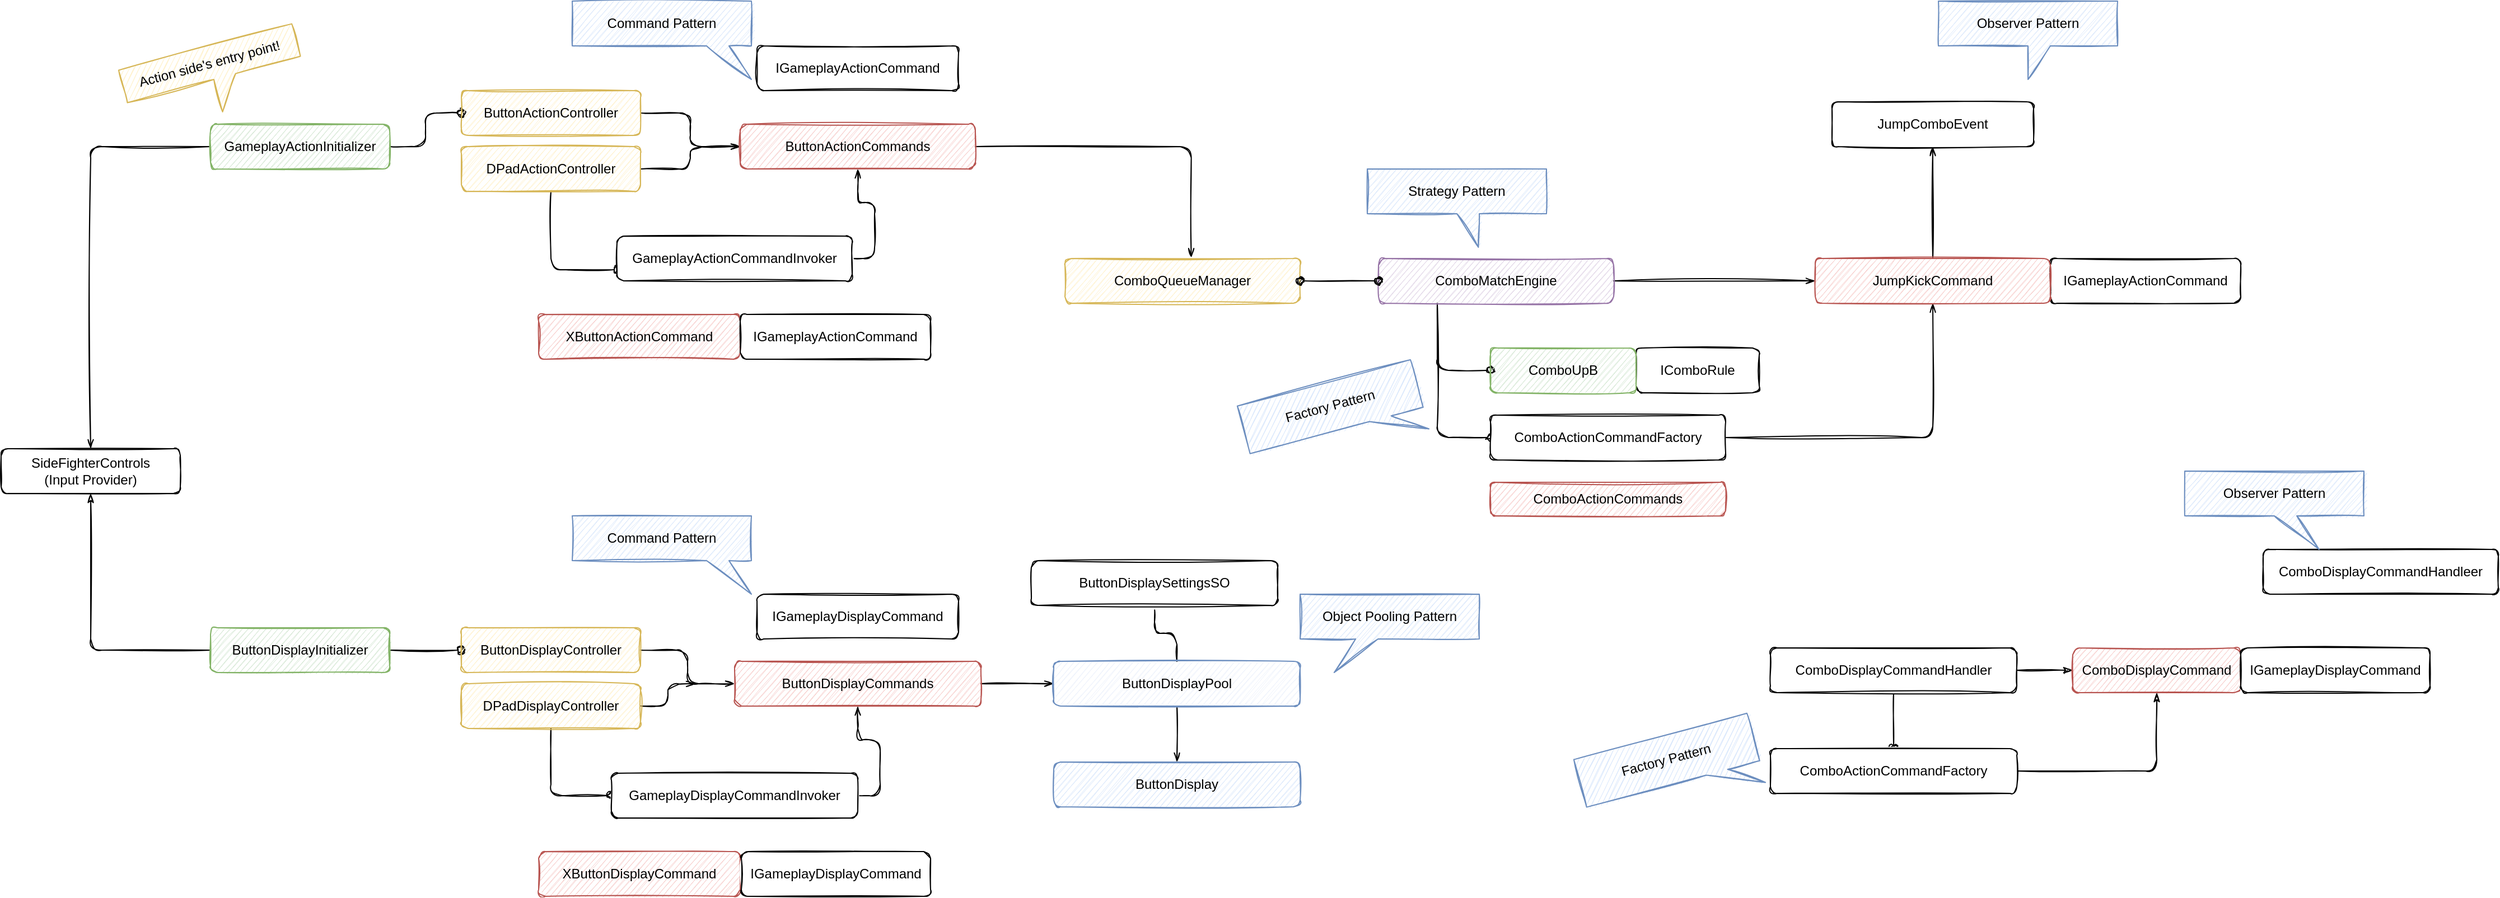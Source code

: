 <mxfile version="13.9.9" type="device"><diagram id="C5RBs43oDa-KdzZeNtuy" name="Page-1"><mxGraphModel dx="2370" dy="1357" grid="1" gridSize="10" guides="1" tooltips="1" connect="1" arrows="1" fold="1" page="1" pageScale="1" pageWidth="1169" pageHeight="827" math="0" shadow="0"><root><mxCell id="WIyWlLk6GJQsqaUBKTNV-0"/><mxCell id="WIyWlLk6GJQsqaUBKTNV-1" parent="WIyWlLk6GJQsqaUBKTNV-0"/><mxCell id="MxJTGwFMo9qw1nOyg80I-46" value="IGameplayActionCommand" style="rounded=1;whiteSpace=wrap;sketch=1;" vertex="1" parent="WIyWlLk6GJQsqaUBKTNV-1"><mxGeometry x="1880" y="240" width="170" height="40" as="geometry"/></mxCell><mxCell id="MxJTGwFMo9qw1nOyg80I-42" value="IComboRule" style="rounded=1;whiteSpace=wrap;sketch=1;" vertex="1" parent="WIyWlLk6GJQsqaUBKTNV-1"><mxGeometry x="1510" y="320" width="110" height="40" as="geometry"/></mxCell><mxCell id="MxJTGwFMo9qw1nOyg80I-54" style="edgeStyle=orthogonalEdgeStyle;rounded=1;sketch=1;orthogonalLoop=1;jettySize=auto;html=1;entryX=0;entryY=0.5;entryDx=0;entryDy=0;startArrow=none;startFill=0;endArrow=oval;endFill=1;" edge="1" parent="WIyWlLk6GJQsqaUBKTNV-1" source="MxJTGwFMo9qw1nOyg80I-0" target="MxJTGwFMo9qw1nOyg80I-1"><mxGeometry relative="1" as="geometry"/></mxCell><mxCell id="MxJTGwFMo9qw1nOyg80I-60" style="edgeStyle=orthogonalEdgeStyle;rounded=1;sketch=1;orthogonalLoop=1;jettySize=auto;html=1;startArrow=none;startFill=0;endArrow=openThin;endFill=0;" edge="1" parent="WIyWlLk6GJQsqaUBKTNV-1" source="MxJTGwFMo9qw1nOyg80I-0" target="MxJTGwFMo9qw1nOyg80I-4"><mxGeometry relative="1" as="geometry"/></mxCell><mxCell id="MxJTGwFMo9qw1nOyg80I-0" value="GameplayActionInitializer" style="rounded=1;whiteSpace=wrap;fillColor=#d5e8d4;strokeColor=#82b366;sketch=1;" vertex="1" parent="WIyWlLk6GJQsqaUBKTNV-1"><mxGeometry x="237" y="120" width="160" height="40" as="geometry"/></mxCell><mxCell id="MxJTGwFMo9qw1nOyg80I-55" style="edgeStyle=orthogonalEdgeStyle;rounded=1;sketch=1;orthogonalLoop=1;jettySize=auto;html=1;entryX=0;entryY=0.5;entryDx=0;entryDy=0;startArrow=none;startFill=0;endArrow=openThin;endFill=0;" edge="1" parent="WIyWlLk6GJQsqaUBKTNV-1" source="MxJTGwFMo9qw1nOyg80I-1" target="MxJTGwFMo9qw1nOyg80I-17"><mxGeometry relative="1" as="geometry"/></mxCell><mxCell id="MxJTGwFMo9qw1nOyg80I-1" value="ButtonActionController" style="rounded=1;whiteSpace=wrap;html=1;sketch=1;fillColor=#fff2cc;strokeColor=#d6b656;" vertex="1" parent="WIyWlLk6GJQsqaUBKTNV-1"><mxGeometry x="461" y="90" width="160" height="40" as="geometry"/></mxCell><mxCell id="MxJTGwFMo9qw1nOyg80I-56" style="edgeStyle=orthogonalEdgeStyle;rounded=1;sketch=1;orthogonalLoop=1;jettySize=auto;html=1;startArrow=none;startFill=0;endArrow=openThin;endFill=0;" edge="1" parent="WIyWlLk6GJQsqaUBKTNV-1" source="MxJTGwFMo9qw1nOyg80I-2"><mxGeometry relative="1" as="geometry"><mxPoint x="710" y="140" as="targetPoint"/></mxGeometry></mxCell><mxCell id="MxJTGwFMo9qw1nOyg80I-57" style="edgeStyle=orthogonalEdgeStyle;rounded=1;sketch=1;orthogonalLoop=1;jettySize=auto;html=1;entryX=0;entryY=0.75;entryDx=0;entryDy=0;startArrow=none;startFill=0;endArrow=oval;endFill=1;" edge="1" parent="WIyWlLk6GJQsqaUBKTNV-1" source="MxJTGwFMo9qw1nOyg80I-2" target="MxJTGwFMo9qw1nOyg80I-5"><mxGeometry relative="1" as="geometry"/></mxCell><mxCell id="MxJTGwFMo9qw1nOyg80I-2" value="DPadActionController" style="rounded=1;whiteSpace=wrap;sketch=1;fillColor=#fff2cc;strokeColor=#d6b656;" vertex="1" parent="WIyWlLk6GJQsqaUBKTNV-1"><mxGeometry x="461" y="140" width="160" height="40" as="geometry"/></mxCell><mxCell id="MxJTGwFMo9qw1nOyg80I-4" value="SideFighterControls&lt;br&gt;(Input Provider)" style="rounded=1;whiteSpace=wrap;html=1;sketch=1;" vertex="1" parent="WIyWlLk6GJQsqaUBKTNV-1"><mxGeometry x="50" y="410" width="160" height="40" as="geometry"/></mxCell><mxCell id="MxJTGwFMo9qw1nOyg80I-58" style="edgeStyle=orthogonalEdgeStyle;rounded=1;sketch=1;orthogonalLoop=1;jettySize=auto;html=1;entryX=0.5;entryY=1;entryDx=0;entryDy=0;startArrow=none;startFill=0;endArrow=openThin;endFill=0;exitX=1;exitY=0.5;exitDx=0;exitDy=0;" edge="1" parent="WIyWlLk6GJQsqaUBKTNV-1" source="MxJTGwFMo9qw1nOyg80I-5" target="MxJTGwFMo9qw1nOyg80I-17"><mxGeometry relative="1" as="geometry"/></mxCell><mxCell id="MxJTGwFMo9qw1nOyg80I-5" value="GameplayActionCommandInvoker" style="rounded=1;whiteSpace=wrap;sketch=1;" vertex="1" parent="WIyWlLk6GJQsqaUBKTNV-1"><mxGeometry x="600" y="220" width="210" height="40" as="geometry"/></mxCell><mxCell id="MxJTGwFMo9qw1nOyg80I-16" value="IGameplayActionCommand" style="rounded=1;whiteSpace=wrap;sketch=1;" vertex="1" parent="WIyWlLk6GJQsqaUBKTNV-1"><mxGeometry x="725" y="50" width="180" height="40" as="geometry"/></mxCell><mxCell id="MxJTGwFMo9qw1nOyg80I-36" style="edgeStyle=orthogonalEdgeStyle;rounded=1;sketch=1;orthogonalLoop=1;jettySize=auto;html=1;entryX=0.537;entryY=-0.022;entryDx=0;entryDy=0;entryPerimeter=0;startArrow=none;startFill=0;endArrow=openThin;endFill=0;" edge="1" parent="WIyWlLk6GJQsqaUBKTNV-1" source="MxJTGwFMo9qw1nOyg80I-17" target="MxJTGwFMo9qw1nOyg80I-35"><mxGeometry relative="1" as="geometry"/></mxCell><mxCell id="MxJTGwFMo9qw1nOyg80I-17" value="ButtonActionCommands" style="rounded=1;whiteSpace=wrap;sketch=1;fillColor=#f8cecc;strokeColor=#b85450;" vertex="1" parent="WIyWlLk6GJQsqaUBKTNV-1"><mxGeometry x="710" y="120" width="210" height="40" as="geometry"/></mxCell><mxCell id="MxJTGwFMo9qw1nOyg80I-21" value="Action side's entry point!" style="shape=callout;whiteSpace=wrap;html=1;perimeter=calloutPerimeter;rotation=-15;fillColor=#fff2cc;strokeColor=#d6b656;sketch=1;" vertex="1" parent="WIyWlLk6GJQsqaUBKTNV-1"><mxGeometry x="160" y="50" width="160" height="60" as="geometry"/></mxCell><mxCell id="MxJTGwFMo9qw1nOyg80I-29" value="XButtonActionCommand" style="rounded=1;whiteSpace=wrap;sketch=1;fillColor=#f8cecc;strokeColor=#b85450;" vertex="1" parent="WIyWlLk6GJQsqaUBKTNV-1"><mxGeometry x="530" y="290" width="180" height="40" as="geometry"/></mxCell><mxCell id="MxJTGwFMo9qw1nOyg80I-33" value="Command Pattern" style="shape=callout;whiteSpace=wrap;html=1;perimeter=calloutPerimeter;rotation=0;fillColor=#dae8fc;strokeColor=#6c8ebf;sketch=1;size=30;position=0.75;base=20;position2=1;" vertex="1" parent="WIyWlLk6GJQsqaUBKTNV-1"><mxGeometry x="560" y="10" width="160" height="70" as="geometry"/></mxCell><mxCell id="MxJTGwFMo9qw1nOyg80I-35" value="ComboQueueManager" style="rounded=1;whiteSpace=wrap;sketch=1;strokeColor=#d6b656;fillColor=#fff2cc;" vertex="1" parent="WIyWlLk6GJQsqaUBKTNV-1"><mxGeometry x="1000" y="240" width="210" height="40" as="geometry"/></mxCell><mxCell id="MxJTGwFMo9qw1nOyg80I-47" style="edgeStyle=orthogonalEdgeStyle;rounded=1;sketch=1;orthogonalLoop=1;jettySize=auto;html=1;entryX=0;entryY=0.5;entryDx=0;entryDy=0;startArrow=none;startFill=0;endArrow=openThin;endFill=0;" edge="1" parent="WIyWlLk6GJQsqaUBKTNV-1" source="MxJTGwFMo9qw1nOyg80I-37" target="MxJTGwFMo9qw1nOyg80I-45"><mxGeometry relative="1" as="geometry"/></mxCell><mxCell id="MxJTGwFMo9qw1nOyg80I-52" style="edgeStyle=orthogonalEdgeStyle;rounded=1;sketch=1;orthogonalLoop=1;jettySize=auto;html=1;exitX=0.25;exitY=1;exitDx=0;exitDy=0;entryX=0;entryY=0.5;entryDx=0;entryDy=0;startArrow=none;startFill=0;endArrow=oval;endFill=1;" edge="1" parent="WIyWlLk6GJQsqaUBKTNV-1" source="MxJTGwFMo9qw1nOyg80I-37" target="MxJTGwFMo9qw1nOyg80I-40"><mxGeometry relative="1" as="geometry"/></mxCell><mxCell id="MxJTGwFMo9qw1nOyg80I-53" style="edgeStyle=orthogonalEdgeStyle;rounded=1;sketch=1;orthogonalLoop=1;jettySize=auto;html=1;exitX=0.25;exitY=1;exitDx=0;exitDy=0;entryX=0;entryY=0.5;entryDx=0;entryDy=0;startArrow=none;startFill=0;endArrow=oval;endFill=1;" edge="1" parent="WIyWlLk6GJQsqaUBKTNV-1" source="MxJTGwFMo9qw1nOyg80I-37" target="MxJTGwFMo9qw1nOyg80I-41"><mxGeometry relative="1" as="geometry"/></mxCell><mxCell id="MxJTGwFMo9qw1nOyg80I-37" value="ComboMatchEngine" style="rounded=1;whiteSpace=wrap;sketch=1;fillColor=#e1d5e7;strokeColor=#9673a6;" vertex="1" parent="WIyWlLk6GJQsqaUBKTNV-1"><mxGeometry x="1280" y="240" width="210" height="40" as="geometry"/></mxCell><mxCell id="MxJTGwFMo9qw1nOyg80I-38" style="edgeStyle=orthogonalEdgeStyle;rounded=0;sketch=1;orthogonalLoop=1;jettySize=auto;html=1;entryX=0;entryY=0.5;entryDx=0;entryDy=0;startArrow=oval;startFill=1;endArrow=oval;endFill=1;" edge="1" parent="WIyWlLk6GJQsqaUBKTNV-1" source="MxJTGwFMo9qw1nOyg80I-35" target="MxJTGwFMo9qw1nOyg80I-37"><mxGeometry relative="1" as="geometry"/></mxCell><mxCell id="MxJTGwFMo9qw1nOyg80I-39" value="Strategy Pattern" style="shape=callout;whiteSpace=wrap;html=1;perimeter=calloutPerimeter;rotation=0;fillColor=#dae8fc;strokeColor=#6c8ebf;sketch=1;size=30;position=0.5;base=20;position2=0.62;" vertex="1" parent="WIyWlLk6GJQsqaUBKTNV-1"><mxGeometry x="1270" y="160" width="160" height="70" as="geometry"/></mxCell><mxCell id="MxJTGwFMo9qw1nOyg80I-40" value="ComboUpB" style="rounded=1;whiteSpace=wrap;sketch=1;fillColor=#d5e8d4;strokeColor=#82b366;" vertex="1" parent="WIyWlLk6GJQsqaUBKTNV-1"><mxGeometry x="1380" y="320" width="130" height="40" as="geometry"/></mxCell><mxCell id="MxJTGwFMo9qw1nOyg80I-51" style="edgeStyle=orthogonalEdgeStyle;rounded=1;sketch=1;orthogonalLoop=1;jettySize=auto;html=1;entryX=0.5;entryY=1;entryDx=0;entryDy=0;startArrow=none;startFill=0;endArrow=openThin;endFill=0;" edge="1" parent="WIyWlLk6GJQsqaUBKTNV-1" source="MxJTGwFMo9qw1nOyg80I-41" target="MxJTGwFMo9qw1nOyg80I-45"><mxGeometry relative="1" as="geometry"/></mxCell><mxCell id="MxJTGwFMo9qw1nOyg80I-41" value="ComboActionCommandFactory" style="rounded=1;whiteSpace=wrap;sketch=1;" vertex="1" parent="WIyWlLk6GJQsqaUBKTNV-1"><mxGeometry x="1380" y="380" width="210" height="40" as="geometry"/></mxCell><mxCell id="MxJTGwFMo9qw1nOyg80I-43" value="Factory Pattern" style="shape=callout;whiteSpace=wrap;html=1;perimeter=calloutPerimeter;rotation=-15;fillColor=#dae8fc;strokeColor=#6c8ebf;sketch=1;size=20;position=0.69;base=20;position2=1;" vertex="1" parent="WIyWlLk6GJQsqaUBKTNV-1"><mxGeometry x="1159.48" y="350.07" width="160" height="64" as="geometry"/></mxCell><mxCell id="MxJTGwFMo9qw1nOyg80I-44" value="ComboActionCommands" style="rounded=1;whiteSpace=wrap;sketch=1;fillColor=#f8cecc;strokeColor=#b85450;" vertex="1" parent="WIyWlLk6GJQsqaUBKTNV-1"><mxGeometry x="1380" y="440" width="210" height="30" as="geometry"/></mxCell><mxCell id="MxJTGwFMo9qw1nOyg80I-49" style="edgeStyle=orthogonalEdgeStyle;rounded=1;sketch=1;orthogonalLoop=1;jettySize=auto;html=1;entryX=0.5;entryY=1;entryDx=0;entryDy=0;startArrow=none;startFill=0;endArrow=openThin;endFill=0;" edge="1" parent="WIyWlLk6GJQsqaUBKTNV-1" source="MxJTGwFMo9qw1nOyg80I-45" target="MxJTGwFMo9qw1nOyg80I-48"><mxGeometry relative="1" as="geometry"/></mxCell><mxCell id="MxJTGwFMo9qw1nOyg80I-45" value="JumpKickCommand" style="rounded=1;whiteSpace=wrap;sketch=1;fillColor=#f8cecc;strokeColor=#b85450;" vertex="1" parent="WIyWlLk6GJQsqaUBKTNV-1"><mxGeometry x="1670" y="240" width="210" height="40" as="geometry"/></mxCell><mxCell id="MxJTGwFMo9qw1nOyg80I-48" value="JumpComboEvent" style="rounded=1;whiteSpace=wrap;sketch=1;" vertex="1" parent="WIyWlLk6GJQsqaUBKTNV-1"><mxGeometry x="1685" y="100" width="180" height="40" as="geometry"/></mxCell><mxCell id="MxJTGwFMo9qw1nOyg80I-50" value="Observer Pattern" style="shape=callout;whiteSpace=wrap;html=1;perimeter=calloutPerimeter;rotation=0;fillColor=#dae8fc;strokeColor=#6c8ebf;sketch=1;size=30;position=0.5;base=20;position2=0.5;" vertex="1" parent="WIyWlLk6GJQsqaUBKTNV-1"><mxGeometry x="1780" y="10" width="160" height="70" as="geometry"/></mxCell><mxCell id="MxJTGwFMo9qw1nOyg80I-59" value="IGameplayActionCommand" style="rounded=1;whiteSpace=wrap;sketch=1;" vertex="1" parent="WIyWlLk6GJQsqaUBKTNV-1"><mxGeometry x="710" y="290" width="170" height="40" as="geometry"/></mxCell><mxCell id="MxJTGwFMo9qw1nOyg80I-64" style="edgeStyle=orthogonalEdgeStyle;rounded=1;sketch=1;orthogonalLoop=1;jettySize=auto;html=1;entryX=0;entryY=0.5;entryDx=0;entryDy=0;startArrow=none;startFill=0;endArrow=oval;endFill=1;" edge="1" parent="WIyWlLk6GJQsqaUBKTNV-1" source="MxJTGwFMo9qw1nOyg80I-61" target="MxJTGwFMo9qw1nOyg80I-62"><mxGeometry relative="1" as="geometry"/></mxCell><mxCell id="MxJTGwFMo9qw1nOyg80I-90" style="edgeStyle=orthogonalEdgeStyle;rounded=1;sketch=1;orthogonalLoop=1;jettySize=auto;html=1;entryX=0.5;entryY=1;entryDx=0;entryDy=0;startArrow=none;startFill=0;endArrow=classicThin;endFill=1;" edge="1" parent="WIyWlLk6GJQsqaUBKTNV-1" source="MxJTGwFMo9qw1nOyg80I-61" target="MxJTGwFMo9qw1nOyg80I-4"><mxGeometry relative="1" as="geometry"/></mxCell><mxCell id="MxJTGwFMo9qw1nOyg80I-61" value="ButtonDisplayInitializer" style="rounded=1;whiteSpace=wrap;fillColor=#d5e8d4;strokeColor=#82b366;sketch=1;" vertex="1" parent="WIyWlLk6GJQsqaUBKTNV-1"><mxGeometry x="237" y="570" width="160" height="40" as="geometry"/></mxCell><mxCell id="MxJTGwFMo9qw1nOyg80I-68" style="edgeStyle=orthogonalEdgeStyle;rounded=1;sketch=1;orthogonalLoop=1;jettySize=auto;html=1;entryX=0;entryY=0.5;entryDx=0;entryDy=0;startArrow=none;startFill=0;endArrow=openThin;endFill=0;" edge="1" parent="WIyWlLk6GJQsqaUBKTNV-1" source="MxJTGwFMo9qw1nOyg80I-62" target="MxJTGwFMo9qw1nOyg80I-67"><mxGeometry relative="1" as="geometry"/></mxCell><mxCell id="MxJTGwFMo9qw1nOyg80I-62" value="ButtonDisplayController" style="rounded=1;whiteSpace=wrap;html=1;sketch=1;fillColor=#fff2cc;strokeColor=#d6b656;" vertex="1" parent="WIyWlLk6GJQsqaUBKTNV-1"><mxGeometry x="461" y="570" width="160" height="40" as="geometry"/></mxCell><mxCell id="MxJTGwFMo9qw1nOyg80I-66" style="edgeStyle=orthogonalEdgeStyle;rounded=1;sketch=1;orthogonalLoop=1;jettySize=auto;html=1;entryX=0;entryY=0.5;entryDx=0;entryDy=0;startArrow=none;startFill=0;endArrow=oval;endFill=1;" edge="1" parent="WIyWlLk6GJQsqaUBKTNV-1" source="MxJTGwFMo9qw1nOyg80I-63" target="MxJTGwFMo9qw1nOyg80I-65"><mxGeometry relative="1" as="geometry"/></mxCell><mxCell id="MxJTGwFMo9qw1nOyg80I-69" style="edgeStyle=orthogonalEdgeStyle;rounded=1;sketch=1;orthogonalLoop=1;jettySize=auto;html=1;startArrow=none;startFill=0;endArrow=openThin;endFill=0;" edge="1" parent="WIyWlLk6GJQsqaUBKTNV-1" source="MxJTGwFMo9qw1nOyg80I-63"><mxGeometry relative="1" as="geometry"><mxPoint x="670" y="620" as="targetPoint"/></mxGeometry></mxCell><mxCell id="MxJTGwFMo9qw1nOyg80I-63" value="DPadDisplayController" style="rounded=1;whiteSpace=wrap;sketch=1;fillColor=#fff2cc;strokeColor=#d6b656;" vertex="1" parent="WIyWlLk6GJQsqaUBKTNV-1"><mxGeometry x="461" y="620" width="160" height="40" as="geometry"/></mxCell><mxCell id="MxJTGwFMo9qw1nOyg80I-74" style="edgeStyle=orthogonalEdgeStyle;rounded=1;sketch=1;orthogonalLoop=1;jettySize=auto;html=1;entryX=0.5;entryY=1;entryDx=0;entryDy=0;startArrow=none;startFill=0;endArrow=openThin;endFill=0;exitX=1;exitY=0.5;exitDx=0;exitDy=0;" edge="1" parent="WIyWlLk6GJQsqaUBKTNV-1" source="MxJTGwFMo9qw1nOyg80I-65" target="MxJTGwFMo9qw1nOyg80I-67"><mxGeometry relative="1" as="geometry"/></mxCell><mxCell id="MxJTGwFMo9qw1nOyg80I-65" value="GameplayDisplayCommandInvoker" style="rounded=1;whiteSpace=wrap;sketch=1;" vertex="1" parent="WIyWlLk6GJQsqaUBKTNV-1"><mxGeometry x="595" y="700" width="220" height="40" as="geometry"/></mxCell><mxCell id="MxJTGwFMo9qw1nOyg80I-77" style="edgeStyle=orthogonalEdgeStyle;rounded=1;sketch=1;orthogonalLoop=1;jettySize=auto;html=1;entryX=0;entryY=0.5;entryDx=0;entryDy=0;startArrow=none;startFill=0;endArrow=openThin;endFill=0;" edge="1" parent="WIyWlLk6GJQsqaUBKTNV-1" source="MxJTGwFMo9qw1nOyg80I-67" target="MxJTGwFMo9qw1nOyg80I-75"><mxGeometry relative="1" as="geometry"/></mxCell><mxCell id="MxJTGwFMo9qw1nOyg80I-67" value="ButtonDisplayCommands" style="rounded=1;whiteSpace=wrap;sketch=1;fillColor=#f8cecc;strokeColor=#b85450;" vertex="1" parent="WIyWlLk6GJQsqaUBKTNV-1"><mxGeometry x="705" y="600" width="220" height="40" as="geometry"/></mxCell><mxCell id="MxJTGwFMo9qw1nOyg80I-70" value="XButtonDisplayCommand" style="rounded=1;whiteSpace=wrap;sketch=1;fillColor=#f8cecc;strokeColor=#b85450;" vertex="1" parent="WIyWlLk6GJQsqaUBKTNV-1"><mxGeometry x="530" y="770" width="180" height="40" as="geometry"/></mxCell><mxCell id="MxJTGwFMo9qw1nOyg80I-71" value="IGameplayDisplayCommand" style="rounded=1;whiteSpace=wrap;sketch=1;" vertex="1" parent="WIyWlLk6GJQsqaUBKTNV-1"><mxGeometry x="711" y="770" width="169" height="40" as="geometry"/></mxCell><mxCell id="MxJTGwFMo9qw1nOyg80I-72" value="IGameplayDisplayCommand" style="rounded=1;whiteSpace=wrap;sketch=1;" vertex="1" parent="WIyWlLk6GJQsqaUBKTNV-1"><mxGeometry x="725" y="540" width="180" height="40" as="geometry"/></mxCell><mxCell id="MxJTGwFMo9qw1nOyg80I-73" value="Command Pattern" style="shape=callout;whiteSpace=wrap;html=1;perimeter=calloutPerimeter;rotation=0;fillColor=#dae8fc;strokeColor=#6c8ebf;sketch=1;size=30;position=0.75;base=20;position2=1;" vertex="1" parent="WIyWlLk6GJQsqaUBKTNV-1"><mxGeometry x="560" y="470" width="160" height="70" as="geometry"/></mxCell><mxCell id="MxJTGwFMo9qw1nOyg80I-79" style="edgeStyle=orthogonalEdgeStyle;rounded=1;sketch=1;orthogonalLoop=1;jettySize=auto;html=1;entryX=0.5;entryY=0;entryDx=0;entryDy=0;startArrow=none;startFill=0;endArrow=openThin;endFill=0;" edge="1" parent="WIyWlLk6GJQsqaUBKTNV-1" source="MxJTGwFMo9qw1nOyg80I-75" target="MxJTGwFMo9qw1nOyg80I-78"><mxGeometry relative="1" as="geometry"/></mxCell><mxCell id="MxJTGwFMo9qw1nOyg80I-81" style="edgeStyle=orthogonalEdgeStyle;rounded=1;sketch=1;orthogonalLoop=1;jettySize=auto;html=1;entryX=0.5;entryY=1;entryDx=0;entryDy=0;startArrow=none;startFill=0;endArrow=oval;endFill=1;" edge="1" parent="WIyWlLk6GJQsqaUBKTNV-1" source="MxJTGwFMo9qw1nOyg80I-75" target="MxJTGwFMo9qw1nOyg80I-80"><mxGeometry relative="1" as="geometry"/></mxCell><mxCell id="MxJTGwFMo9qw1nOyg80I-75" value="ButtonDisplayPool" style="rounded=1;whiteSpace=wrap;sketch=1;strokeColor=#6c8ebf;fillColor=#EDF2FC;" vertex="1" parent="WIyWlLk6GJQsqaUBKTNV-1"><mxGeometry x="990" y="600" width="220" height="40" as="geometry"/></mxCell><mxCell id="MxJTGwFMo9qw1nOyg80I-76" value="Object Pooling Pattern" style="shape=callout;whiteSpace=wrap;html=1;perimeter=calloutPerimeter;rotation=0;fillColor=#dae8fc;strokeColor=#6c8ebf;sketch=1;size=30;position=0.31;base=20;position2=0.19;" vertex="1" parent="WIyWlLk6GJQsqaUBKTNV-1"><mxGeometry x="1210" y="540" width="160" height="70" as="geometry"/></mxCell><mxCell id="MxJTGwFMo9qw1nOyg80I-78" value="ButtonDisplay" style="rounded=1;whiteSpace=wrap;sketch=1;strokeColor=#6c8ebf;fillColor=#dae8fc;" vertex="1" parent="WIyWlLk6GJQsqaUBKTNV-1"><mxGeometry x="990" y="690" width="220" height="40" as="geometry"/></mxCell><mxCell id="MxJTGwFMo9qw1nOyg80I-80" value="ButtonDisplaySettingsSO" style="rounded=1;whiteSpace=wrap;sketch=1;" vertex="1" parent="WIyWlLk6GJQsqaUBKTNV-1"><mxGeometry x="970" y="510" width="220" height="40" as="geometry"/></mxCell><mxCell id="MxJTGwFMo9qw1nOyg80I-84" style="edgeStyle=orthogonalEdgeStyle;rounded=1;sketch=1;orthogonalLoop=1;jettySize=auto;html=1;entryX=0.5;entryY=0;entryDx=0;entryDy=0;startArrow=none;startFill=0;endArrow=oval;endFill=1;" edge="1" parent="WIyWlLk6GJQsqaUBKTNV-1" source="MxJTGwFMo9qw1nOyg80I-82" target="MxJTGwFMo9qw1nOyg80I-83"><mxGeometry relative="1" as="geometry"/></mxCell><mxCell id="MxJTGwFMo9qw1nOyg80I-87" style="edgeStyle=orthogonalEdgeStyle;rounded=1;sketch=1;orthogonalLoop=1;jettySize=auto;html=1;entryX=0;entryY=0.5;entryDx=0;entryDy=0;startArrow=none;startFill=0;endArrow=classicThin;endFill=1;" edge="1" parent="WIyWlLk6GJQsqaUBKTNV-1" source="MxJTGwFMo9qw1nOyg80I-82" target="MxJTGwFMo9qw1nOyg80I-85"><mxGeometry relative="1" as="geometry"/></mxCell><mxCell id="MxJTGwFMo9qw1nOyg80I-82" value="ComboDisplayCommandHandler" style="rounded=1;whiteSpace=wrap;sketch=1;" vertex="1" parent="WIyWlLk6GJQsqaUBKTNV-1"><mxGeometry x="1630" y="588" width="220" height="40" as="geometry"/></mxCell><mxCell id="MxJTGwFMo9qw1nOyg80I-88" style="edgeStyle=orthogonalEdgeStyle;rounded=1;sketch=1;orthogonalLoop=1;jettySize=auto;html=1;entryX=0.5;entryY=1;entryDx=0;entryDy=0;startArrow=none;startFill=0;endArrow=classicThin;endFill=1;" edge="1" parent="WIyWlLk6GJQsqaUBKTNV-1" source="MxJTGwFMo9qw1nOyg80I-83" target="MxJTGwFMo9qw1nOyg80I-85"><mxGeometry relative="1" as="geometry"/></mxCell><mxCell id="MxJTGwFMo9qw1nOyg80I-83" value="ComboActionCommandFactory" style="rounded=1;whiteSpace=wrap;sketch=1;" vertex="1" parent="WIyWlLk6GJQsqaUBKTNV-1"><mxGeometry x="1630" y="678" width="220" height="40" as="geometry"/></mxCell><mxCell id="MxJTGwFMo9qw1nOyg80I-85" value="ComboDisplayCommand" style="rounded=1;whiteSpace=wrap;sketch=1;fillColor=#f8cecc;strokeColor=#b85450;" vertex="1" parent="WIyWlLk6GJQsqaUBKTNV-1"><mxGeometry x="1900" y="588" width="150" height="40" as="geometry"/></mxCell><mxCell id="MxJTGwFMo9qw1nOyg80I-86" value="IGameplayDisplayCommand" style="rounded=1;whiteSpace=wrap;sketch=1;" vertex="1" parent="WIyWlLk6GJQsqaUBKTNV-1"><mxGeometry x="2050" y="588" width="169" height="40" as="geometry"/></mxCell><mxCell id="MxJTGwFMo9qw1nOyg80I-89" value="Factory Pattern" style="shape=callout;whiteSpace=wrap;html=1;perimeter=calloutPerimeter;rotation=-15;fillColor=#dae8fc;strokeColor=#6c8ebf;sketch=1;size=20;position=0.69;base=20;position2=1;" vertex="1" parent="WIyWlLk6GJQsqaUBKTNV-1"><mxGeometry x="1460" y="666" width="160" height="64" as="geometry"/></mxCell><mxCell id="MxJTGwFMo9qw1nOyg80I-91" value="ComboDisplayCommandHandleer" style="rounded=1;whiteSpace=wrap;sketch=1;" vertex="1" parent="WIyWlLk6GJQsqaUBKTNV-1"><mxGeometry x="2070" y="500" width="210" height="40" as="geometry"/></mxCell><mxCell id="MxJTGwFMo9qw1nOyg80I-92" value="Observer Pattern" style="shape=callout;whiteSpace=wrap;html=1;perimeter=calloutPerimeter;rotation=0;fillColor=#dae8fc;strokeColor=#6c8ebf;sketch=1;size=30;position=0.5;base=20;position2=0.75;" vertex="1" parent="WIyWlLk6GJQsqaUBKTNV-1"><mxGeometry x="2000" y="430" width="160" height="70" as="geometry"/></mxCell></root></mxGraphModel></diagram></mxfile>